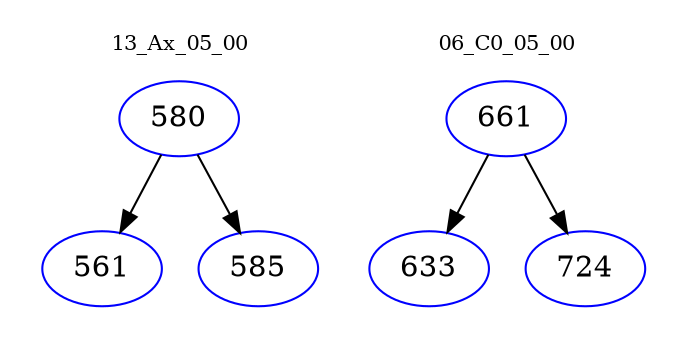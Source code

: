 digraph{
subgraph cluster_0 {
color = white
label = "13_Ax_05_00";
fontsize=10;
T0_580 [label="580", color="blue"]
T0_580 -> T0_561 [color="black"]
T0_561 [label="561", color="blue"]
T0_580 -> T0_585 [color="black"]
T0_585 [label="585", color="blue"]
}
subgraph cluster_1 {
color = white
label = "06_C0_05_00";
fontsize=10;
T1_661 [label="661", color="blue"]
T1_661 -> T1_633 [color="black"]
T1_633 [label="633", color="blue"]
T1_661 -> T1_724 [color="black"]
T1_724 [label="724", color="blue"]
}
}
